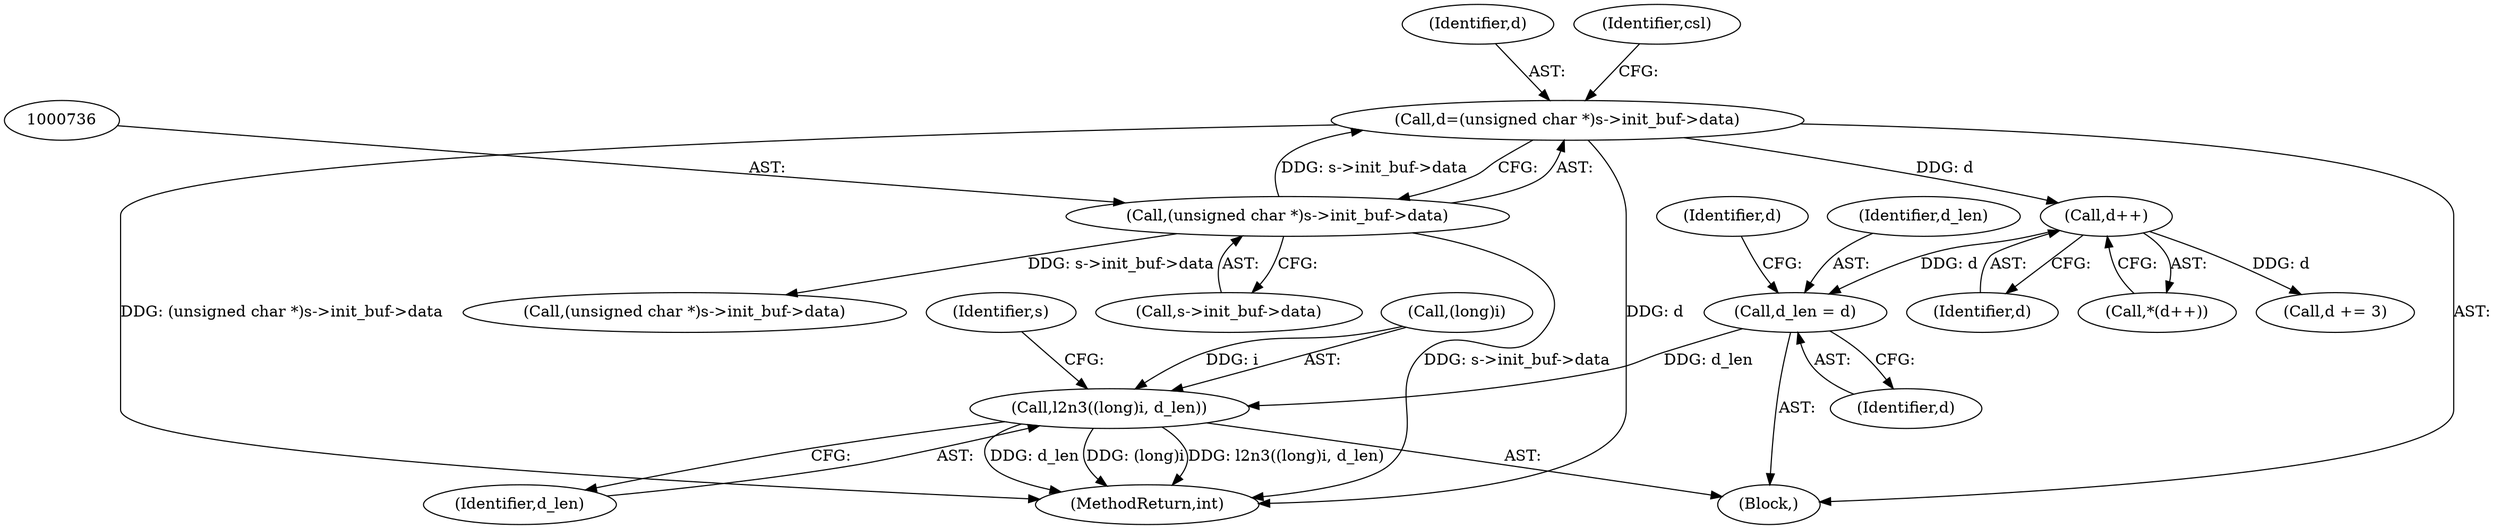 digraph "0_openssl_b82924741b4bd590da890619be671f4635e46c2b@pointer" {
"1000764" [label="(Call,d_len = d)"];
"1000761" [label="(Call,d++)"];
"1000733" [label="(Call,d=(unsigned char *)s->init_buf->data)"];
"1000735" [label="(Call,(unsigned char *)s->init_buf->data)"];
"1000890" [label="(Call,l2n3((long)i, d_len))"];
"1000882" [label="(Call,(unsigned char *)s->init_buf->data)"];
"1000764" [label="(Call,d_len = d)"];
"1000762" [label="(Identifier,d)"];
"1000761" [label="(Call,d++)"];
"1000890" [label="(Call,l2n3((long)i, d_len))"];
"1000891" [label="(Call,(long)i)"];
"1000735" [label="(Call,(unsigned char *)s->init_buf->data)"];
"1000734" [label="(Identifier,d)"];
"1000765" [label="(Identifier,d_len)"];
"1000745" [label="(Identifier,csl)"];
"1000766" [label="(Identifier,d)"];
"1000767" [label="(Call,d += 3)"];
"1000894" [label="(Identifier,d_len)"];
"1000737" [label="(Call,s->init_buf->data)"];
"1000899" [label="(Identifier,s)"];
"1000768" [label="(Identifier,d)"];
"1000733" [label="(Call,d=(unsigned char *)s->init_buf->data)"];
"1001104" [label="(MethodReturn,int)"];
"1000760" [label="(Call,*(d++))"];
"1000613" [label="(Block,)"];
"1000764" -> "1000613"  [label="AST: "];
"1000764" -> "1000766"  [label="CFG: "];
"1000765" -> "1000764"  [label="AST: "];
"1000766" -> "1000764"  [label="AST: "];
"1000768" -> "1000764"  [label="CFG: "];
"1000761" -> "1000764"  [label="DDG: d"];
"1000764" -> "1000890"  [label="DDG: d_len"];
"1000761" -> "1000760"  [label="AST: "];
"1000761" -> "1000762"  [label="CFG: "];
"1000762" -> "1000761"  [label="AST: "];
"1000760" -> "1000761"  [label="CFG: "];
"1000733" -> "1000761"  [label="DDG: d"];
"1000761" -> "1000767"  [label="DDG: d"];
"1000733" -> "1000613"  [label="AST: "];
"1000733" -> "1000735"  [label="CFG: "];
"1000734" -> "1000733"  [label="AST: "];
"1000735" -> "1000733"  [label="AST: "];
"1000745" -> "1000733"  [label="CFG: "];
"1000733" -> "1001104"  [label="DDG: (unsigned char *)s->init_buf->data"];
"1000733" -> "1001104"  [label="DDG: d"];
"1000735" -> "1000733"  [label="DDG: s->init_buf->data"];
"1000735" -> "1000737"  [label="CFG: "];
"1000736" -> "1000735"  [label="AST: "];
"1000737" -> "1000735"  [label="AST: "];
"1000735" -> "1001104"  [label="DDG: s->init_buf->data"];
"1000735" -> "1000882"  [label="DDG: s->init_buf->data"];
"1000890" -> "1000613"  [label="AST: "];
"1000890" -> "1000894"  [label="CFG: "];
"1000891" -> "1000890"  [label="AST: "];
"1000894" -> "1000890"  [label="AST: "];
"1000899" -> "1000890"  [label="CFG: "];
"1000890" -> "1001104"  [label="DDG: (long)i"];
"1000890" -> "1001104"  [label="DDG: l2n3((long)i, d_len)"];
"1000890" -> "1001104"  [label="DDG: d_len"];
"1000891" -> "1000890"  [label="DDG: i"];
}
